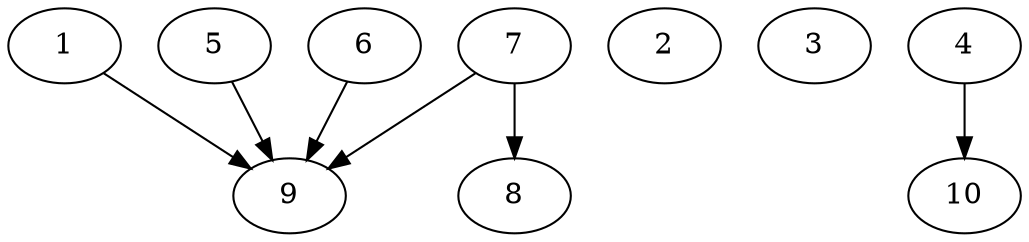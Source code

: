 // DAG automatically generated by daggen at Thu Oct  3 13:58:05 2019
// ./daggen --dot -n 10 --ccr 0.4 --fat 0.9 --regular 0.7 --density 0.5 --mindata 5242880 --maxdata 52428800 
digraph G {
  1 [size="30187520", alpha="0.03", expect_size="12075008"] 
  1 -> 9 [size ="12075008"]
  2 [size="107036160", alpha="0.07", expect_size="42814464"] 
  3 [size="107939840", alpha="0.06", expect_size="43175936"] 
  4 [size="75581440", alpha="0.14", expect_size="30232576"] 
  4 -> 10 [size ="30232576"]
  5 [size="50782720", alpha="0.16", expect_size="20313088"] 
  5 -> 9 [size ="20313088"]
  6 [size="74831360", alpha="0.02", expect_size="29932544"] 
  6 -> 9 [size ="29932544"]
  7 [size="72309760", alpha="0.10", expect_size="28923904"] 
  7 -> 8 [size ="28923904"]
  7 -> 9 [size ="28923904"]
  8 [size="95685120", alpha="0.18", expect_size="38274048"] 
  9 [size="38218240", alpha="0.17", expect_size="15287296"] 
  10 [size="110791680", alpha="0.12", expect_size="44316672"] 
}
